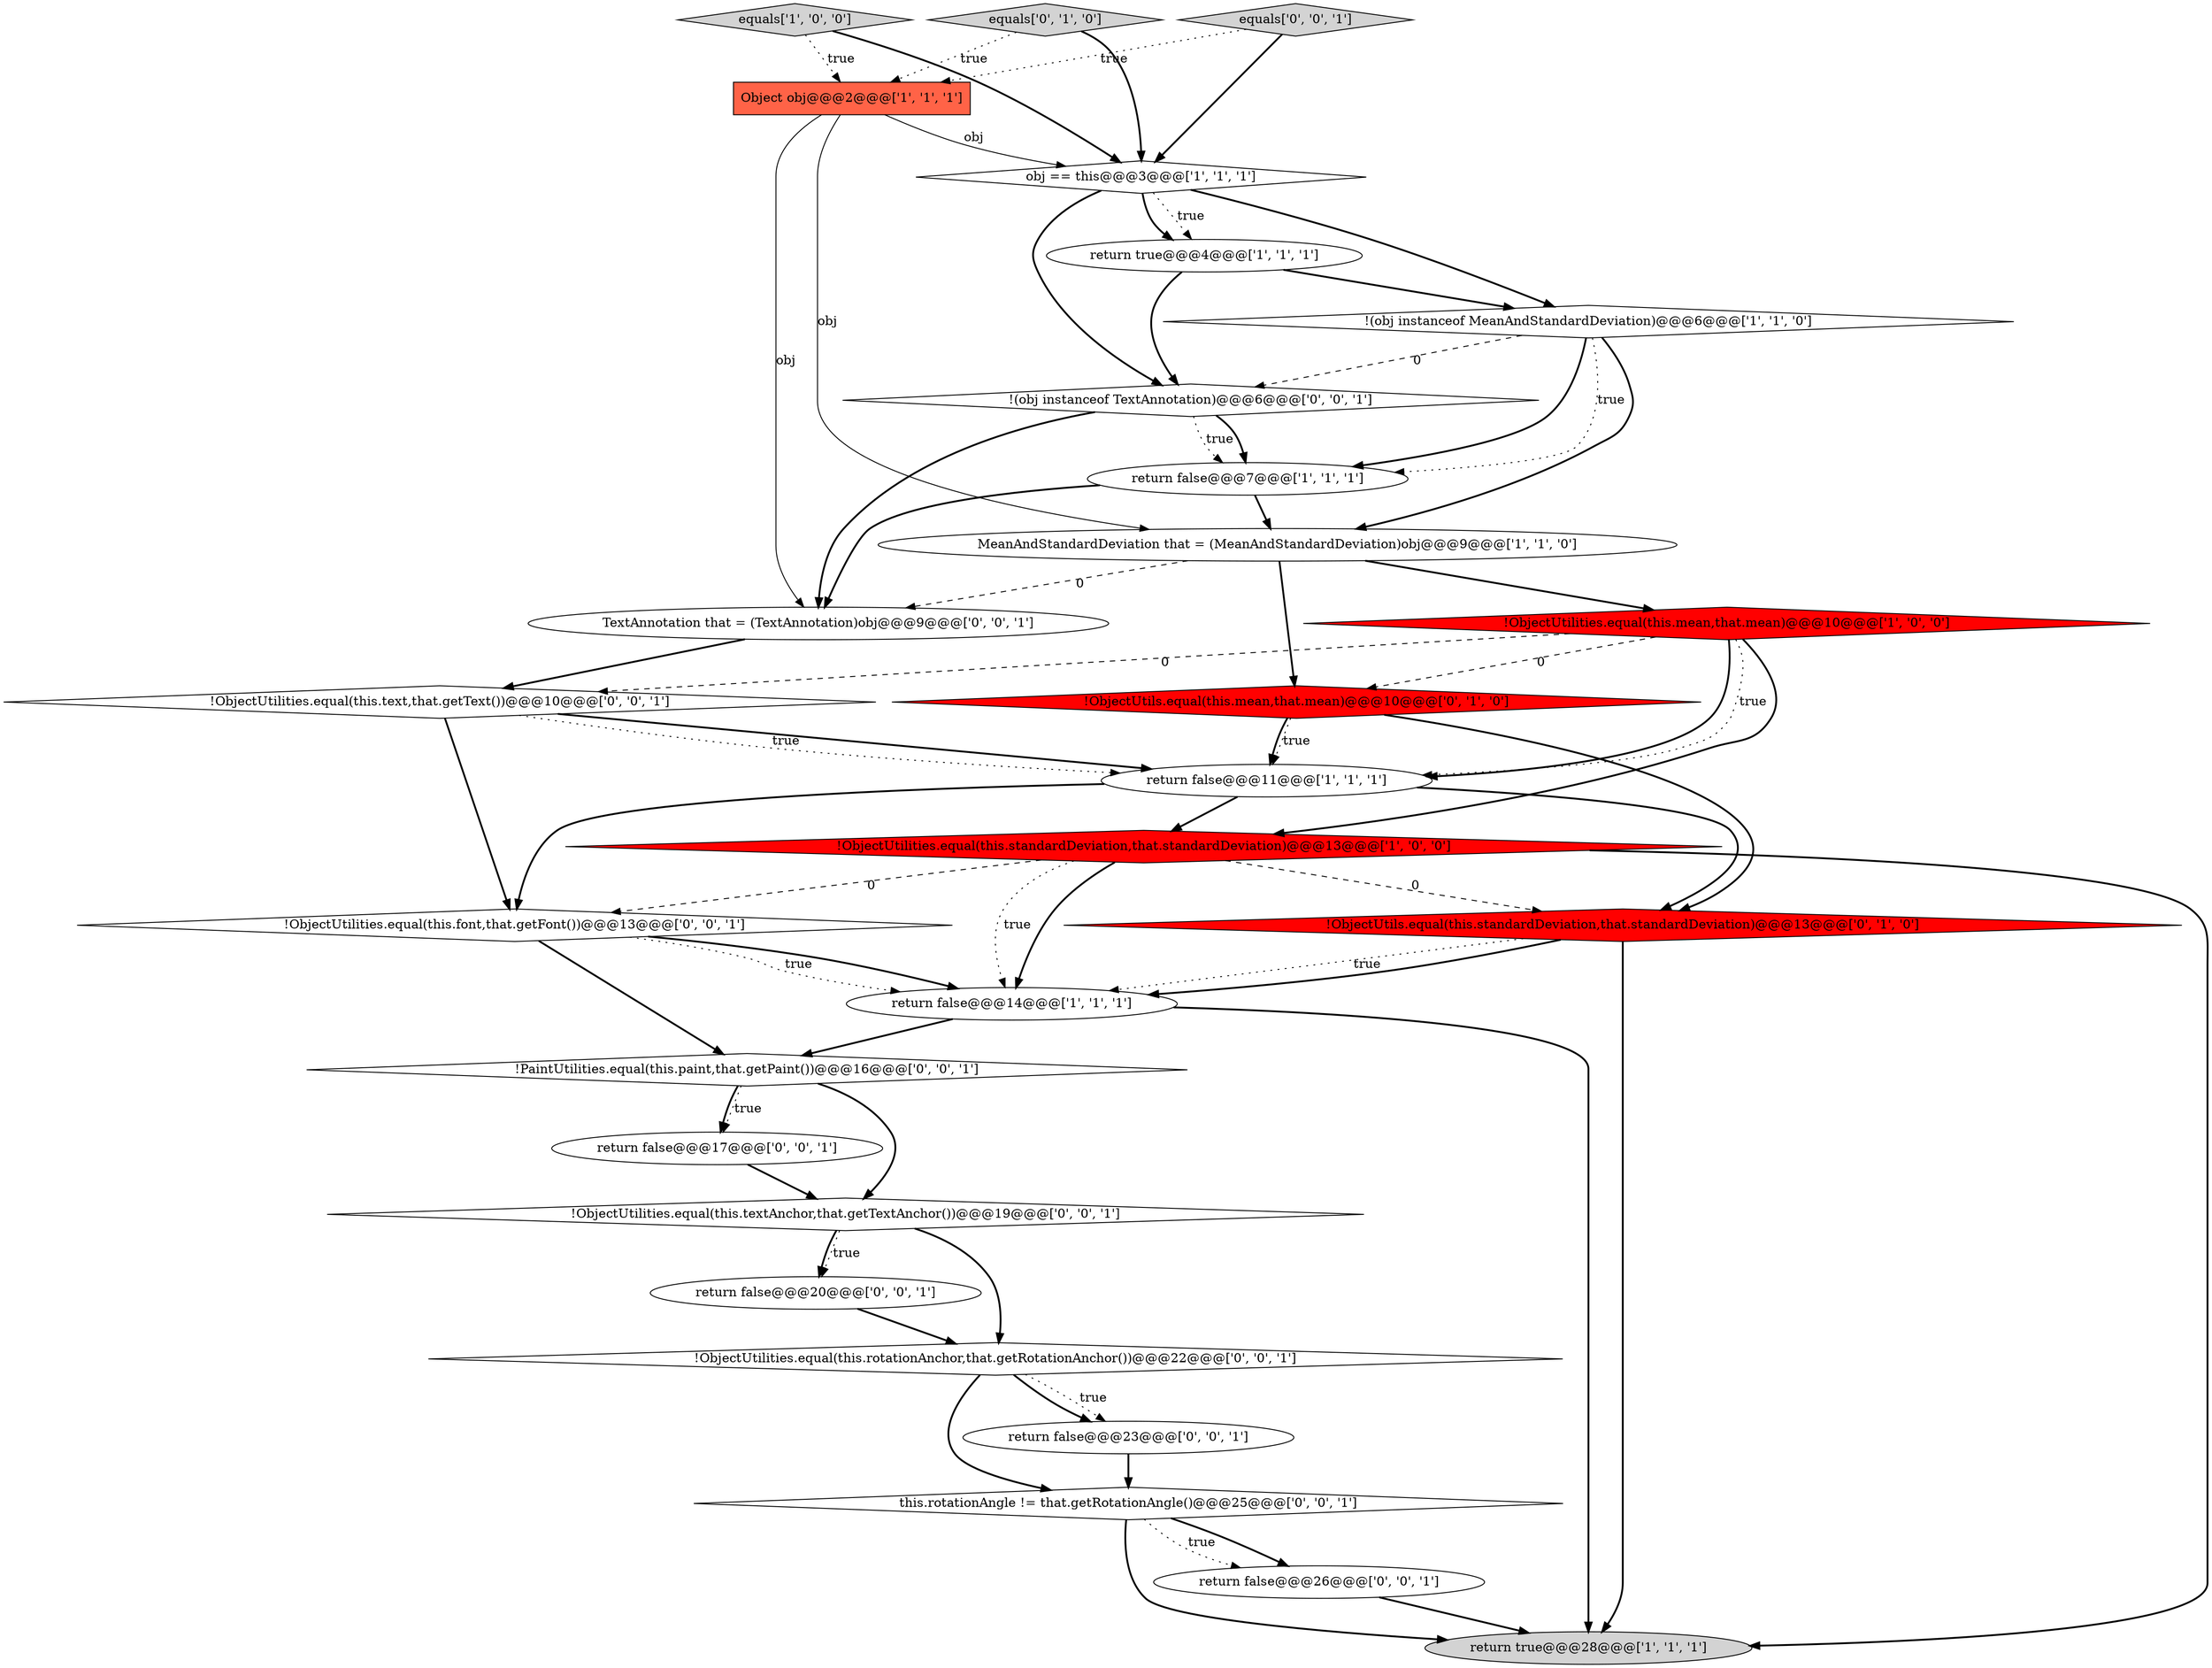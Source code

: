 digraph {
1 [style = filled, label = "MeanAndStandardDeviation that = (MeanAndStandardDeviation)obj@@@9@@@['1', '1', '0']", fillcolor = white, shape = ellipse image = "AAA0AAABBB1BBB"];
0 [style = filled, label = "!ObjectUtilities.equal(this.standardDeviation,that.standardDeviation)@@@13@@@['1', '0', '0']", fillcolor = red, shape = diamond image = "AAA1AAABBB1BBB"];
11 [style = filled, label = "equals['1', '0', '0']", fillcolor = lightgray, shape = diamond image = "AAA0AAABBB1BBB"];
6 [style = filled, label = "Object obj@@@2@@@['1', '1', '1']", fillcolor = tomato, shape = box image = "AAA0AAABBB1BBB"];
8 [style = filled, label = "return true@@@4@@@['1', '1', '1']", fillcolor = white, shape = ellipse image = "AAA0AAABBB1BBB"];
4 [style = filled, label = "!(obj instanceof MeanAndStandardDeviation)@@@6@@@['1', '1', '0']", fillcolor = white, shape = diamond image = "AAA0AAABBB1BBB"];
12 [style = filled, label = "!ObjectUtils.equal(this.mean,that.mean)@@@10@@@['0', '1', '0']", fillcolor = red, shape = diamond image = "AAA1AAABBB2BBB"];
19 [style = filled, label = "TextAnnotation that = (TextAnnotation)obj@@@9@@@['0', '0', '1']", fillcolor = white, shape = ellipse image = "AAA0AAABBB3BBB"];
27 [style = filled, label = "return false@@@23@@@['0', '0', '1']", fillcolor = white, shape = ellipse image = "AAA0AAABBB3BBB"];
10 [style = filled, label = "return true@@@28@@@['1', '1', '1']", fillcolor = lightgray, shape = ellipse image = "AAA0AAABBB1BBB"];
7 [style = filled, label = "return false@@@7@@@['1', '1', '1']", fillcolor = white, shape = ellipse image = "AAA0AAABBB1BBB"];
25 [style = filled, label = "!ObjectUtilities.equal(this.text,that.getText())@@@10@@@['0', '0', '1']", fillcolor = white, shape = diamond image = "AAA0AAABBB3BBB"];
2 [style = filled, label = "!ObjectUtilities.equal(this.mean,that.mean)@@@10@@@['1', '0', '0']", fillcolor = red, shape = diamond image = "AAA1AAABBB1BBB"];
3 [style = filled, label = "return false@@@14@@@['1', '1', '1']", fillcolor = white, shape = ellipse image = "AAA0AAABBB1BBB"];
15 [style = filled, label = "!PaintUtilities.equal(this.paint,that.getPaint())@@@16@@@['0', '0', '1']", fillcolor = white, shape = diamond image = "AAA0AAABBB3BBB"];
14 [style = filled, label = "equals['0', '1', '0']", fillcolor = lightgray, shape = diamond image = "AAA0AAABBB2BBB"];
20 [style = filled, label = "!ObjectUtilities.equal(this.textAnchor,that.getTextAnchor())@@@19@@@['0', '0', '1']", fillcolor = white, shape = diamond image = "AAA0AAABBB3BBB"];
24 [style = filled, label = "return false@@@20@@@['0', '0', '1']", fillcolor = white, shape = ellipse image = "AAA0AAABBB3BBB"];
5 [style = filled, label = "obj == this@@@3@@@['1', '1', '1']", fillcolor = white, shape = diamond image = "AAA0AAABBB1BBB"];
22 [style = filled, label = "!(obj instanceof TextAnnotation)@@@6@@@['0', '0', '1']", fillcolor = white, shape = diamond image = "AAA0AAABBB3BBB"];
9 [style = filled, label = "return false@@@11@@@['1', '1', '1']", fillcolor = white, shape = ellipse image = "AAA0AAABBB1BBB"];
26 [style = filled, label = "equals['0', '0', '1']", fillcolor = lightgray, shape = diamond image = "AAA0AAABBB3BBB"];
18 [style = filled, label = "!ObjectUtilities.equal(this.font,that.getFont())@@@13@@@['0', '0', '1']", fillcolor = white, shape = diamond image = "AAA0AAABBB3BBB"];
23 [style = filled, label = "return false@@@26@@@['0', '0', '1']", fillcolor = white, shape = ellipse image = "AAA0AAABBB3BBB"];
13 [style = filled, label = "!ObjectUtils.equal(this.standardDeviation,that.standardDeviation)@@@13@@@['0', '1', '0']", fillcolor = red, shape = diamond image = "AAA1AAABBB2BBB"];
21 [style = filled, label = "!ObjectUtilities.equal(this.rotationAnchor,that.getRotationAnchor())@@@22@@@['0', '0', '1']", fillcolor = white, shape = diamond image = "AAA0AAABBB3BBB"];
16 [style = filled, label = "return false@@@17@@@['0', '0', '1']", fillcolor = white, shape = ellipse image = "AAA0AAABBB3BBB"];
17 [style = filled, label = "this.rotationAngle != that.getRotationAngle()@@@25@@@['0', '0', '1']", fillcolor = white, shape = diamond image = "AAA0AAABBB3BBB"];
0->3 [style = bold, label=""];
13->10 [style = bold, label=""];
17->10 [style = bold, label=""];
5->8 [style = bold, label=""];
18->3 [style = bold, label=""];
7->1 [style = bold, label=""];
9->0 [style = bold, label=""];
13->3 [style = dotted, label="true"];
20->24 [style = dotted, label="true"];
22->19 [style = bold, label=""];
21->27 [style = bold, label=""];
26->5 [style = bold, label=""];
22->7 [style = dotted, label="true"];
14->5 [style = bold, label=""];
25->9 [style = bold, label=""];
25->18 [style = bold, label=""];
18->15 [style = bold, label=""];
1->19 [style = dashed, label="0"];
4->7 [style = dotted, label="true"];
21->27 [style = dotted, label="true"];
6->19 [style = solid, label="obj"];
3->15 [style = bold, label=""];
4->22 [style = dashed, label="0"];
2->9 [style = bold, label=""];
15->16 [style = dotted, label="true"];
12->9 [style = bold, label=""];
15->16 [style = bold, label=""];
22->7 [style = bold, label=""];
17->23 [style = bold, label=""];
4->7 [style = bold, label=""];
19->25 [style = bold, label=""];
17->23 [style = dotted, label="true"];
8->22 [style = bold, label=""];
20->21 [style = bold, label=""];
3->10 [style = bold, label=""];
12->13 [style = bold, label=""];
11->5 [style = bold, label=""];
2->12 [style = dashed, label="0"];
0->10 [style = bold, label=""];
2->0 [style = bold, label=""];
25->9 [style = dotted, label="true"];
2->9 [style = dotted, label="true"];
9->18 [style = bold, label=""];
13->3 [style = bold, label=""];
24->21 [style = bold, label=""];
6->1 [style = solid, label="obj"];
11->6 [style = dotted, label="true"];
15->20 [style = bold, label=""];
5->4 [style = bold, label=""];
18->3 [style = dotted, label="true"];
0->13 [style = dashed, label="0"];
27->17 [style = bold, label=""];
1->12 [style = bold, label=""];
23->10 [style = bold, label=""];
2->25 [style = dashed, label="0"];
9->13 [style = bold, label=""];
0->18 [style = dashed, label="0"];
6->5 [style = solid, label="obj"];
26->6 [style = dotted, label="true"];
4->1 [style = bold, label=""];
1->2 [style = bold, label=""];
0->3 [style = dotted, label="true"];
8->4 [style = bold, label=""];
5->8 [style = dotted, label="true"];
20->24 [style = bold, label=""];
16->20 [style = bold, label=""];
5->22 [style = bold, label=""];
7->19 [style = bold, label=""];
21->17 [style = bold, label=""];
12->9 [style = dotted, label="true"];
14->6 [style = dotted, label="true"];
}
